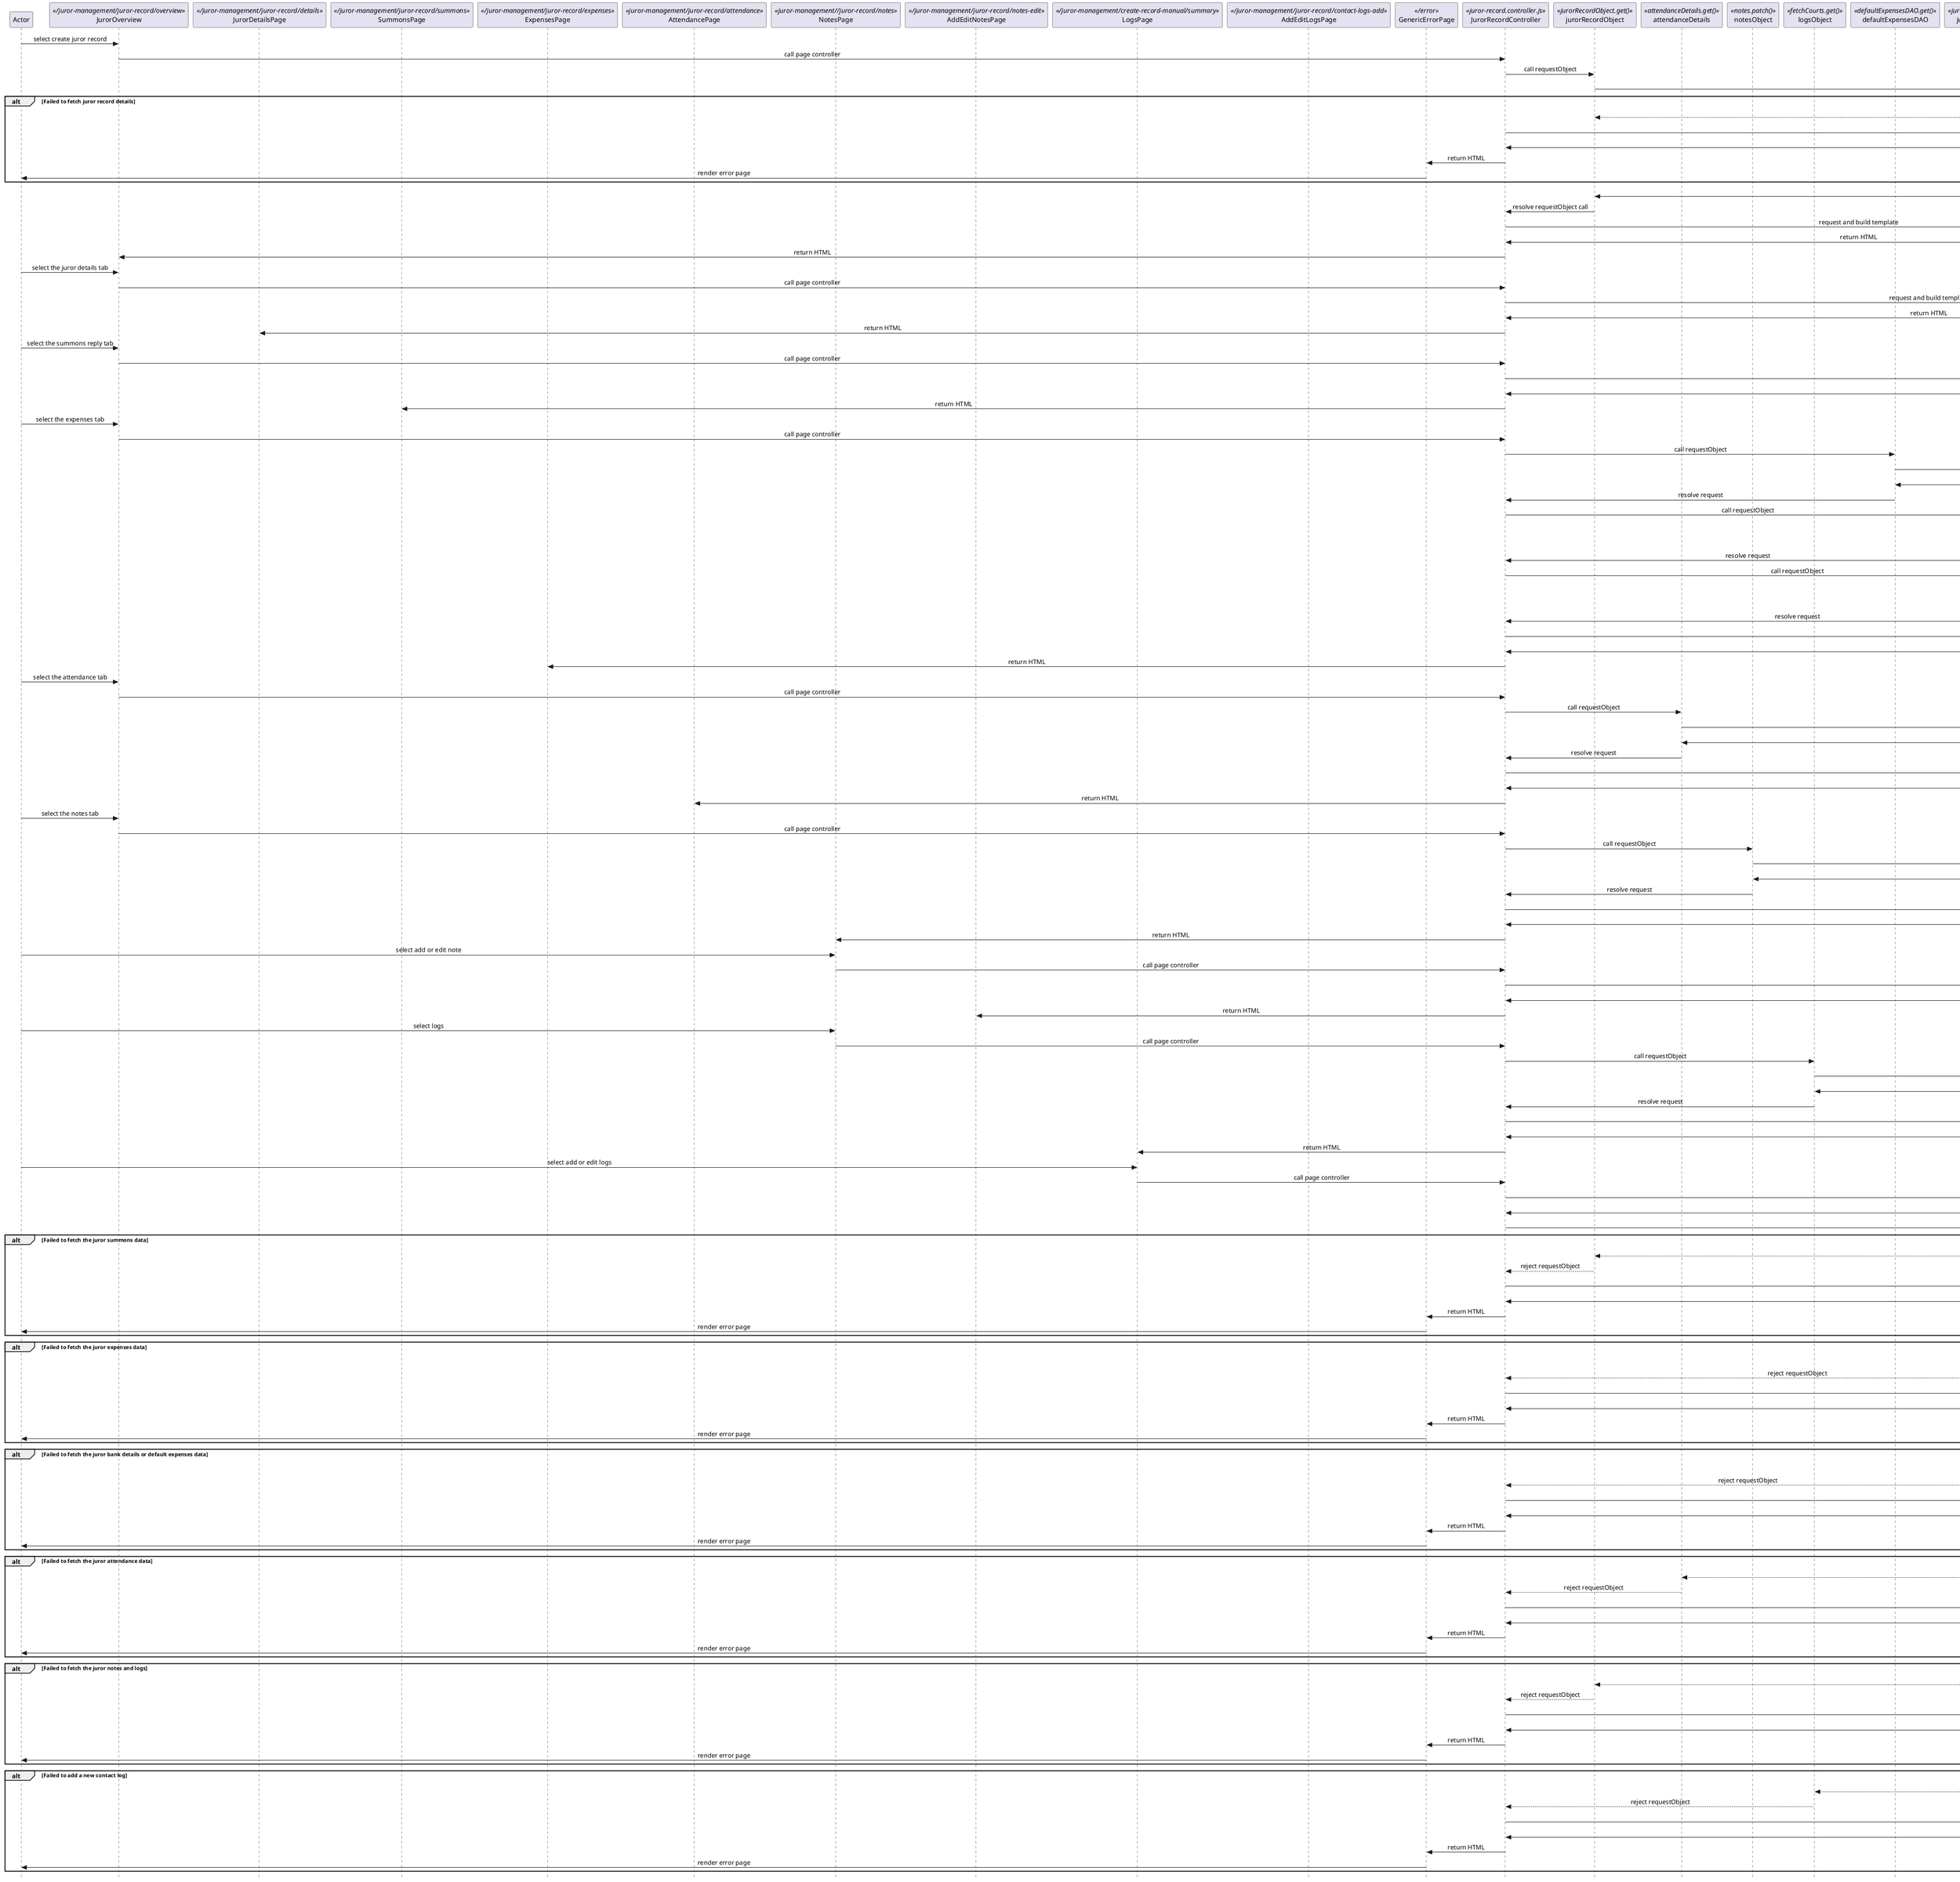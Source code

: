 @startuml juror-record

skinparam Style strictuml 
skinparam SequenceMessageAlignment center

participant Actor

''' LOCAL ROUTING
participant JurorOverview <</juror-management/juror-record/overview>>
participant JurorDetailsPage <</juror-management/juror-record/details>>
participant SummonsPage <</juror-management/juror-record/summons>>
participant ExpensesPage <</juror-management/juror-record/expenses>>
participant AttendancePage <<juror-management/juror-record/attendance>>
participant NotesPage <<juror-management//juror-record/notes>>
participant AddEditNotesPage <</juror-management/juror-record/notes-edit>>
participant LogsPage <</juror-management/create-record-manual/summary>>
participant AddEditLogsPage <</juror-management/juror-record/contact-logs-add>>
participant GenericErrorPage <</error>>

''' CONTROLLER AND REQUEST OBJECTS
participant JurorRecordController <<juror-record.controller.js>>
participant jurorRecordObject <<jurorRecordObject.get()>>
participant attendanceDetails <<attendanceDetails.get()>>
participant notesObject <<notes.patch()>>
participant logsObject <<fetchCourts.get()>>
participant defaultExpensesDAO <<defaultExpensesDAO.get()>>
participant jurorBankDetailsDAO <<jurorBankDetailsDAO.get()>>
participant expensesSummaryDAO <<expensesSummaryDAO.get()>>


''' TEMPLATES
participant JurorOverviewTemplate <</juror-management/juror-record/overview>>
participant JurorDetailsTemplate <</juror-management/juror-record/details>>
participant SummonsTemplate <</juror-management/juror-record/summons>>
participant ExpensesTemplate <</juror-management/juror-record/expenses>>
participant AttendanceTemplate <<juror-management/juror-record/attendance>>
participant NotesTemplate <<juror-management//juror-record/notes>>
participant AddEditNotesTemplate <</juror-management/juror-record/notes-edit>>
participant LogsTemplate <</juror-management/create-record-manual/summary>>
participant AddEditLogsTemplate <</juror-management/juror-record/contact-logs-add>>
participant GenericErrorTemplate <</error>>

''' BACKEND CONTROLLER
participant BackendController



''' JOURNEY FLOW
Actor -> JurorOverview : select create juror record

JurorOverview -> JurorRecordController : call page controller

JurorRecordController -> jurorRecordObject : call requestObject
jurorRecordObject -> BackendController : fetchData
alt Failed to fetch juror record details
  jurorRecordObject <-- BackendController : error response
  JurorRecordController -> ErrorTemplate : request and build template
  JurorRecordController <- ErrorTemplate : return HTML
  GenericErrorPage <- JurorRecordController : return HTML
  Actor <- GenericErrorPage : render error page
end

jurorRecordObject <- BackendController : returnData
JurorRecordController <- jurorRecordObject : resolve requestObject call

JurorRecordController -> JurorOverviewTemplate : request and build template
JurorRecordController <- JurorOverviewTemplate : return HTML
JurorOverview <- JurorRecordController : return HTML

Actor -> JurorOverview : select the juror details tab

JurorOverview -> JurorRecordController : call page controller

JurorRecordController -> JurorDetailsTemplate : request and build template
JurorRecordController <- JurorDetailsTemplate : return HTML
JurorDetailsPage <- JurorRecordController : return HTML

Actor -> JurorOverview : select the summons reply tab

JurorOverview -> JurorRecordController : call page controller

JurorRecordController -> SummonsTemplate : request and build template
JurorRecordController <- SummonsTemplate : return HTML
SummonsPage <- JurorRecordController : return HTML


Actor -> JurorOverview : select the expenses tab

JurorOverview -> JurorRecordController : call page controller
JurorRecordController -> defaultExpensesDAO : call requestObject
defaultExpensesDAO -> BackendController : fetchData
defaultExpensesDAO <- BackendController : returnData
JurorRecordController <- defaultExpensesDAO : resolve request

JurorRecordController -> jurorBankDetailsDAO : call requestObject
jurorBankDetailsDAO -> BackendController : fetchData
jurorBankDetailsDAO <- BackendController : returnData
JurorRecordController <- jurorBankDetailsDAO : resolve request

JurorRecordController -> expensesSummaryDAO : call requestObject
expensesSummaryDAO -> BackendController : fetchData
expensesSummaryDAO <- BackendController : returnData
JurorRecordController <- expensesSummaryDAO : resolve request

JurorRecordController -> ExpensesTemplate : request and build template
JurorRecordController <- ExpensesTemplate : return HTML
ExpensesPage <- JurorRecordController : return HTML


Actor -> JurorOverview : select the attendance tab

JurorOverview -> JurorRecordController : call page controller
JurorRecordController -> attendanceDetails : call requestObject
attendanceDetails -> BackendController : fetchData
attendanceDetails <- BackendController : returnData
JurorRecordController <- attendanceDetails : resolve request

JurorRecordController -> AttendanceTemplate : request and build template
JurorRecordController <- AttendanceTemplate : return HTML
AttendancePage <- JurorRecordController : return HTML

Actor -> JurorOverview : select the notes tab

JurorOverview -> JurorRecordController : call page controller
JurorRecordController -> notesObject : call requestObject
notesObject -> BackendController : fetchData
notesObject <- BackendController : returnData
JurorRecordController <- notesObject : resolve request

JurorRecordController -> NotesTemplate : request and build template
JurorRecordController <- NotesTemplate : return HTML
NotesPage <- JurorRecordController : return HTML


Actor -> NotesPage : select add or edit note

NotesPage -> JurorRecordController : call page controller

JurorRecordController -> AddEditNotesTemplate : request and build template
JurorRecordController <- AddEditNotesTemplate : return HTML
AddEditNotesPage <- JurorRecordController : return HTML


Actor -> NotesPage : select logs

NotesPage -> JurorRecordController : call page controller
JurorRecordController -> logsObject : call requestObject
logsObject -> BackendController : fetchData
logsObject <- BackendController : returnData
JurorRecordController <- logsObject : resolve request

JurorRecordController -> LogsTemplate : request and build template
JurorRecordController <- LogsTemplate : return HTML
LogsPage <- JurorRecordController : return HTML


Actor -> LogsPage : select add or edit logs

LogsPage -> JurorRecordController : call page controller

JurorRecordController -> AddEditLogsTemplate : request and build template
JurorRecordController <- AddEditLogsTemplate : return HTML
LogsAddEditNotesPage <- JurorRecordController : return HTML



alt Failed to fetch the juror summons data
    jurorRecordObject <-- BackendController : error response
    JurorRecordController <-- jurorRecordObject : reject requestObject
    JurorRecordController -> ErrorTemplate : request and build template
    JurorRecordController <- ErrorTemplate : return HTML
    GenericErrorPage <- JurorRecordController : return HTML
    Actor <- GenericErrorPage : render error page
end

alt Failed to fetch the juror expenses data
    expensesSummaryDAO <-- BackendController : error response
    JurorRecordController <-- expensesSummaryDAO : reject requestObject
    JurorRecordController -> ErrorTemplate : request and build template
    JurorRecordController <- ErrorTemplate : return HTML
    GenericErrorPage <- JurorRecordController : return HTML
    Actor <- GenericErrorPage : render error page
end

alt Failed to fetch the juror bank details or default expenses data
    jurorBankDetailsDAO <-- BackendController : error response
    JurorRecordController <-- jurorBankDetailsDAO : reject requestObject
    JurorRecordController -> ErrorTemplate : request and build template
    JurorRecordController <- ErrorTemplate : return HTML
    GenericErrorPage <- JurorRecordController : return HTML
    Actor <- GenericErrorPage : render error page
end

alt Failed to fetch the juror attendance data
    attendanceDetails <-- BackendController : error response
    JurorRecordController <-- attendanceDetails : reject requestObject
    JurorRecordController -> ErrorTemplate : request and build template
    JurorRecordController <- ErrorTemplate : return HTML
    GenericErrorPage <- JurorRecordController : return HTML
    Actor <- GenericErrorPage : render error page
end

alt Failed to fetch the juror notes and logs
    jurorRecordObject <-- BackendController : error response
    JurorRecordController <-- jurorRecordObject : reject requestObject
    JurorRecordController -> ErrorTemplate : request and build template
    JurorRecordController <- ErrorTemplate : return HTML
    GenericErrorPage <- JurorRecordController : return HTML
    Actor <- GenericErrorPage : render error page
end

alt Failed to add a new contact log
    logsObject <-- BackendController : error response
    JurorRecordController <-- logsObject : reject requestObject
    JurorRecordController -> ErrorTemplate : request and build template
    JurorRecordController <- ErrorTemplate : return HTML
    GenericErrorPage <- JurorRecordController : return HTML
    Actor <- GenericErrorPage : render error page
end



@enduml